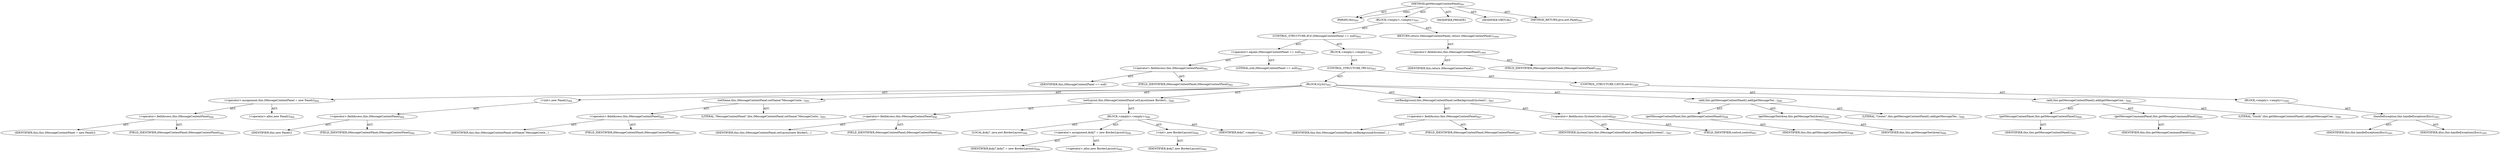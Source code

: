 digraph "getMessageContentPanel" {  
"111669149750" [label = <(METHOD,getMessageContentPanel)<SUB>991</SUB>> ]
"115964117035" [label = <(PARAM,this)<SUB>991</SUB>> ]
"25769803961" [label = <(BLOCK,&lt;empty&gt;,&lt;empty&gt;)<SUB>991</SUB>> ]
"47244640380" [label = <(CONTROL_STRUCTURE,IF,if (iMessageContentPanel == null))<SUB>992</SUB>> ]
"30064772106" [label = <(&lt;operator&gt;.equals,iMessageContentPanel == null)<SUB>992</SUB>> ]
"30064772107" [label = <(&lt;operator&gt;.fieldAccess,this.iMessageContentPanel)<SUB>992</SUB>> ]
"68719477411" [label = <(IDENTIFIER,this,iMessageContentPanel == null)> ]
"55834575214" [label = <(FIELD_IDENTIFIER,iMessageContentPanel,iMessageContentPanel)<SUB>992</SUB>> ]
"90194313434" [label = <(LITERAL,null,iMessageContentPanel == null)<SUB>992</SUB>> ]
"25769803962" [label = <(BLOCK,&lt;empty&gt;,&lt;empty&gt;)<SUB>992</SUB>> ]
"47244640381" [label = <(CONTROL_STRUCTURE,TRY,try)<SUB>993</SUB>> ]
"25769803963" [label = <(BLOCK,try,try)<SUB>993</SUB>> ]
"30064772108" [label = <(&lt;operator&gt;.assignment,this.iMessageContentPanel = new Panel())<SUB>994</SUB>> ]
"30064772109" [label = <(&lt;operator&gt;.fieldAccess,this.iMessageContentPanel)<SUB>994</SUB>> ]
"68719477412" [label = <(IDENTIFIER,this,this.iMessageContentPanel = new Panel())> ]
"55834575215" [label = <(FIELD_IDENTIFIER,iMessageContentPanel,iMessageContentPanel)<SUB>994</SUB>> ]
"30064772110" [label = <(&lt;operator&gt;.alloc,new Panel())<SUB>994</SUB>> ]
"30064772111" [label = <(&lt;init&gt;,new Panel())<SUB>994</SUB>> ]
"30064772112" [label = <(&lt;operator&gt;.fieldAccess,this.iMessageContentPanel)<SUB>994</SUB>> ]
"68719477413" [label = <(IDENTIFIER,this,new Panel())> ]
"55834575216" [label = <(FIELD_IDENTIFIER,iMessageContentPanel,iMessageContentPanel)<SUB>994</SUB>> ]
"30064772113" [label = <(setName,this.iMessageContentPanel.setName(&quot;MessageConte...)<SUB>995</SUB>> ]
"30064772114" [label = <(&lt;operator&gt;.fieldAccess,this.iMessageContentPanel)<SUB>995</SUB>> ]
"68719477414" [label = <(IDENTIFIER,this,this.iMessageContentPanel.setName(&quot;MessageConte...)> ]
"55834575217" [label = <(FIELD_IDENTIFIER,iMessageContentPanel,iMessageContentPanel)<SUB>995</SUB>> ]
"90194313435" [label = <(LITERAL,&quot;MessageContentPanel&quot;,this.iMessageContentPanel.setName(&quot;MessageConte...)<SUB>995</SUB>> ]
"30064772115" [label = <(setLayout,this.iMessageContentPanel.setLayout(new BorderL...)<SUB>996</SUB>> ]
"30064772116" [label = <(&lt;operator&gt;.fieldAccess,this.iMessageContentPanel)<SUB>996</SUB>> ]
"68719477415" [label = <(IDENTIFIER,this,this.iMessageContentPanel.setLayout(new BorderL...)> ]
"55834575218" [label = <(FIELD_IDENTIFIER,iMessageContentPanel,iMessageContentPanel)<SUB>996</SUB>> ]
"25769803964" [label = <(BLOCK,&lt;empty&gt;,&lt;empty&gt;)<SUB>996</SUB>> ]
"94489280528" [label = <(LOCAL,$obj7: java.awt.BorderLayout)<SUB>996</SUB>> ]
"30064772117" [label = <(&lt;operator&gt;.assignment,$obj7 = new BorderLayout())<SUB>996</SUB>> ]
"68719477416" [label = <(IDENTIFIER,$obj7,$obj7 = new BorderLayout())<SUB>996</SUB>> ]
"30064772118" [label = <(&lt;operator&gt;.alloc,new BorderLayout())<SUB>996</SUB>> ]
"30064772119" [label = <(&lt;init&gt;,new BorderLayout())<SUB>996</SUB>> ]
"68719477417" [label = <(IDENTIFIER,$obj7,new BorderLayout())<SUB>996</SUB>> ]
"68719477418" [label = <(IDENTIFIER,$obj7,&lt;empty&gt;)<SUB>996</SUB>> ]
"30064772120" [label = <(setBackground,this.iMessageContentPanel.setBackground(SystemC...)<SUB>997</SUB>> ]
"30064772121" [label = <(&lt;operator&gt;.fieldAccess,this.iMessageContentPanel)<SUB>997</SUB>> ]
"68719477419" [label = <(IDENTIFIER,this,this.iMessageContentPanel.setBackground(SystemC...)> ]
"55834575219" [label = <(FIELD_IDENTIFIER,iMessageContentPanel,iMessageContentPanel)<SUB>997</SUB>> ]
"30064772122" [label = <(&lt;operator&gt;.fieldAccess,SystemColor.control)<SUB>997</SUB>> ]
"68719477420" [label = <(IDENTIFIER,SystemColor,this.iMessageContentPanel.setBackground(SystemC...)<SUB>997</SUB>> ]
"55834575220" [label = <(FIELD_IDENTIFIER,control,control)<SUB>997</SUB>> ]
"30064772123" [label = <(add,this.getMessageContentPanel().add(getMessageTex...)<SUB>998</SUB>> ]
"30064772124" [label = <(getMessageContentPanel,this.getMessageContentPanel())<SUB>998</SUB>> ]
"68719476899" [label = <(IDENTIFIER,this,this.getMessageContentPanel())<SUB>998</SUB>> ]
"30064772125" [label = <(getMessageTextArea,this.getMessageTextArea())<SUB>998</SUB>> ]
"68719476898" [label = <(IDENTIFIER,this,this.getMessageTextArea())<SUB>998</SUB>> ]
"90194313436" [label = <(LITERAL,&quot;Center&quot;,this.getMessageContentPanel().add(getMessageTex...)<SUB>998</SUB>> ]
"30064772126" [label = <(add,this.getMessageContentPanel().add(getMessageCom...)<SUB>999</SUB>> ]
"30064772127" [label = <(getMessageContentPanel,this.getMessageContentPanel())<SUB>999</SUB>> ]
"68719476901" [label = <(IDENTIFIER,this,this.getMessageContentPanel())<SUB>999</SUB>> ]
"30064772128" [label = <(getMessageCommandPanel,this.getMessageCommandPanel())<SUB>999</SUB>> ]
"68719476900" [label = <(IDENTIFIER,this,this.getMessageCommandPanel())<SUB>999</SUB>> ]
"90194313437" [label = <(LITERAL,&quot;South&quot;,this.getMessageContentPanel().add(getMessageCom...)<SUB>999</SUB>> ]
"47244640382" [label = <(CONTROL_STRUCTURE,CATCH,catch)<SUB>1000</SUB>> ]
"25769803965" [label = <(BLOCK,&lt;empty&gt;,&lt;empty&gt;)<SUB>1000</SUB>> ]
"30064772129" [label = <(handleException,this.handleException(iExc))<SUB>1001</SUB>> ]
"68719476902" [label = <(IDENTIFIER,this,this.handleException(iExc))<SUB>1001</SUB>> ]
"68719477421" [label = <(IDENTIFIER,iExc,this.handleException(iExc))<SUB>1001</SUB>> ]
"146028888090" [label = <(RETURN,return iMessageContentPanel;,return iMessageContentPanel;)<SUB>1004</SUB>> ]
"30064772130" [label = <(&lt;operator&gt;.fieldAccess,this.iMessageContentPanel)<SUB>1004</SUB>> ]
"68719477422" [label = <(IDENTIFIER,this,return iMessageContentPanel;)> ]
"55834575221" [label = <(FIELD_IDENTIFIER,iMessageContentPanel,iMessageContentPanel)<SUB>1004</SUB>> ]
"133143986330" [label = <(MODIFIER,PRIVATE)> ]
"133143986331" [label = <(MODIFIER,VIRTUAL)> ]
"128849018934" [label = <(METHOD_RETURN,java.awt.Panel)<SUB>991</SUB>> ]
  "111669149750" -> "115964117035"  [ label = "AST: "] 
  "111669149750" -> "25769803961"  [ label = "AST: "] 
  "111669149750" -> "133143986330"  [ label = "AST: "] 
  "111669149750" -> "133143986331"  [ label = "AST: "] 
  "111669149750" -> "128849018934"  [ label = "AST: "] 
  "25769803961" -> "47244640380"  [ label = "AST: "] 
  "25769803961" -> "146028888090"  [ label = "AST: "] 
  "47244640380" -> "30064772106"  [ label = "AST: "] 
  "47244640380" -> "25769803962"  [ label = "AST: "] 
  "30064772106" -> "30064772107"  [ label = "AST: "] 
  "30064772106" -> "90194313434"  [ label = "AST: "] 
  "30064772107" -> "68719477411"  [ label = "AST: "] 
  "30064772107" -> "55834575214"  [ label = "AST: "] 
  "25769803962" -> "47244640381"  [ label = "AST: "] 
  "47244640381" -> "25769803963"  [ label = "AST: "] 
  "47244640381" -> "47244640382"  [ label = "AST: "] 
  "25769803963" -> "30064772108"  [ label = "AST: "] 
  "25769803963" -> "30064772111"  [ label = "AST: "] 
  "25769803963" -> "30064772113"  [ label = "AST: "] 
  "25769803963" -> "30064772115"  [ label = "AST: "] 
  "25769803963" -> "30064772120"  [ label = "AST: "] 
  "25769803963" -> "30064772123"  [ label = "AST: "] 
  "25769803963" -> "30064772126"  [ label = "AST: "] 
  "30064772108" -> "30064772109"  [ label = "AST: "] 
  "30064772108" -> "30064772110"  [ label = "AST: "] 
  "30064772109" -> "68719477412"  [ label = "AST: "] 
  "30064772109" -> "55834575215"  [ label = "AST: "] 
  "30064772111" -> "30064772112"  [ label = "AST: "] 
  "30064772112" -> "68719477413"  [ label = "AST: "] 
  "30064772112" -> "55834575216"  [ label = "AST: "] 
  "30064772113" -> "30064772114"  [ label = "AST: "] 
  "30064772113" -> "90194313435"  [ label = "AST: "] 
  "30064772114" -> "68719477414"  [ label = "AST: "] 
  "30064772114" -> "55834575217"  [ label = "AST: "] 
  "30064772115" -> "30064772116"  [ label = "AST: "] 
  "30064772115" -> "25769803964"  [ label = "AST: "] 
  "30064772116" -> "68719477415"  [ label = "AST: "] 
  "30064772116" -> "55834575218"  [ label = "AST: "] 
  "25769803964" -> "94489280528"  [ label = "AST: "] 
  "25769803964" -> "30064772117"  [ label = "AST: "] 
  "25769803964" -> "30064772119"  [ label = "AST: "] 
  "25769803964" -> "68719477418"  [ label = "AST: "] 
  "30064772117" -> "68719477416"  [ label = "AST: "] 
  "30064772117" -> "30064772118"  [ label = "AST: "] 
  "30064772119" -> "68719477417"  [ label = "AST: "] 
  "30064772120" -> "30064772121"  [ label = "AST: "] 
  "30064772120" -> "30064772122"  [ label = "AST: "] 
  "30064772121" -> "68719477419"  [ label = "AST: "] 
  "30064772121" -> "55834575219"  [ label = "AST: "] 
  "30064772122" -> "68719477420"  [ label = "AST: "] 
  "30064772122" -> "55834575220"  [ label = "AST: "] 
  "30064772123" -> "30064772124"  [ label = "AST: "] 
  "30064772123" -> "30064772125"  [ label = "AST: "] 
  "30064772123" -> "90194313436"  [ label = "AST: "] 
  "30064772124" -> "68719476899"  [ label = "AST: "] 
  "30064772125" -> "68719476898"  [ label = "AST: "] 
  "30064772126" -> "30064772127"  [ label = "AST: "] 
  "30064772126" -> "30064772128"  [ label = "AST: "] 
  "30064772126" -> "90194313437"  [ label = "AST: "] 
  "30064772127" -> "68719476901"  [ label = "AST: "] 
  "30064772128" -> "68719476900"  [ label = "AST: "] 
  "47244640382" -> "25769803965"  [ label = "AST: "] 
  "25769803965" -> "30064772129"  [ label = "AST: "] 
  "30064772129" -> "68719476902"  [ label = "AST: "] 
  "30064772129" -> "68719477421"  [ label = "AST: "] 
  "146028888090" -> "30064772130"  [ label = "AST: "] 
  "30064772130" -> "68719477422"  [ label = "AST: "] 
  "30064772130" -> "55834575221"  [ label = "AST: "] 
  "111669149750" -> "115964117035"  [ label = "DDG: "] 
}
